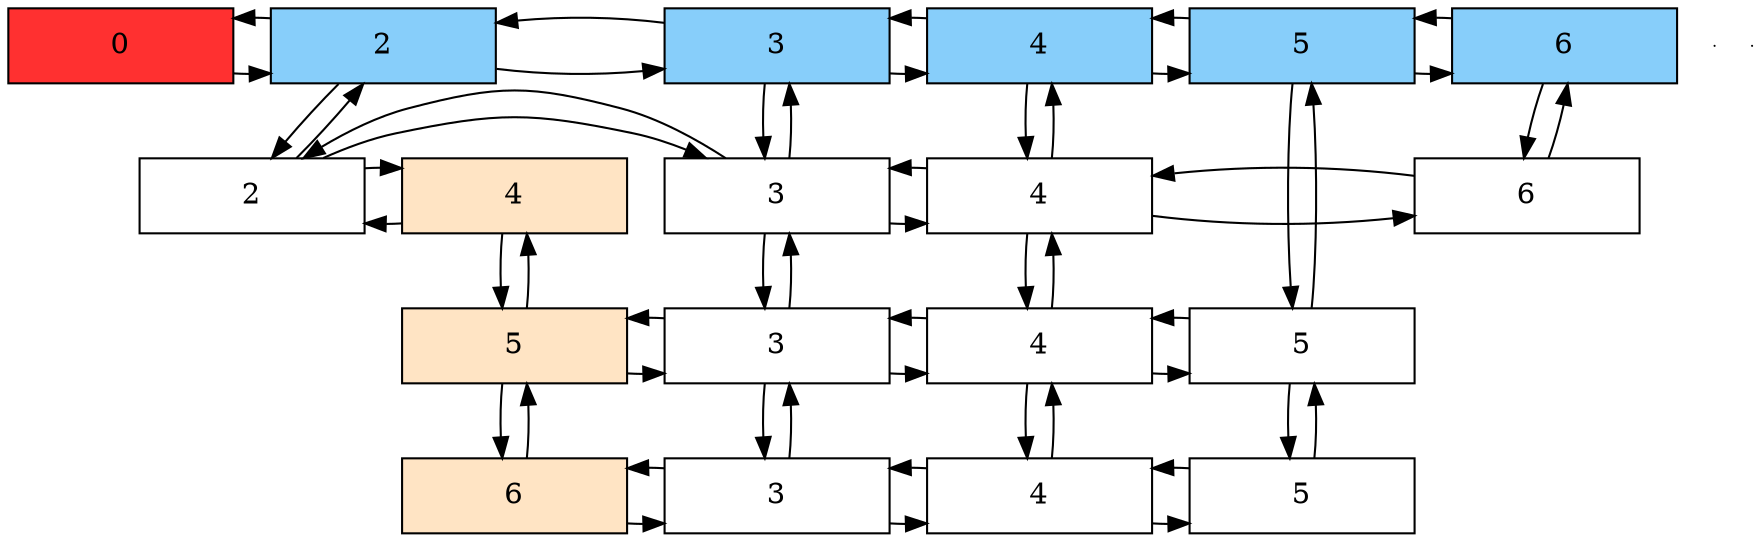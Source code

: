 digraph Sparce_Matrix {
 node [shape=box]
  Mt[ label = "0", width = 1.5, style = filled, fillcolor = firebrick1, group = 1 ];
e0[ shape = point, width = 0 ];
 e1[ shape = point, width = 0 ];
U4[label = "4" pos = "5.3,3.5!" width = 1.5 style = filled, fillcolor = bisque1, group = 1 ];
U4 -> N2_L4
N2_L4 ->U4
U4 -> U5
U5 -> U4
N2_L4[label = "2" width = 1.5, group = 2 ];
{ rank = same; U4;N2_L4; }
N2_L4 -> N3_L4
N3_L4 -> N2_L4
N3_L4 -> N3_L5
N3_L5 -> N3_L4
N3_L4[label = "3" width = 1.5, group = 2 ];
{ rank = same; U4;N3_L4; }
N3_L4 -> N4_L4
N4_L4 -> N3_L4
N4_L4 -> N4_L5
N4_L5 -> N4_L4
N4_L4[label = "4" width = 1.5, group = 2 ];
{ rank = same; U4;N4_L4; }
N4_L4 -> N6_L4
N6_L4 -> N4_L4
N6_L4[label = "6" width = 1.5, group = 2 ];
{ rank = same; U4;N6_L4; }
U5[label = "5" pos = "5.3,3.5!" width = 1.5 style = filled, fillcolor = bisque1, group = 1 ];
U5 -> N3_L5
N3_L5 ->U5
U5 -> U6
U6 -> U5
N3_L5 -> N3_L6
N3_L6 -> N3_L5
N3_L5[label = "3" width = 1.5, group = 2 ];
{ rank = same; U5;N3_L5; }
N3_L5 -> N4_L5
N4_L5 -> N3_L5
N4_L5 -> N4_L6
N4_L6 -> N4_L5
N4_L5[label = "4" width = 1.5, group = 2 ];
{ rank = same; U5;N4_L5; }
N4_L5 -> N5_L5
N5_L5 -> N4_L5
N5_L5 -> N5_L6
N5_L6 -> N5_L5
N5_L5[label = "5" width = 1.5, group = 2 ];
{ rank = same; U5;N5_L5; }
U6[label = "6" pos = "5.3,3.5!" width = 1.5 style = filled, fillcolor = bisque1, group = 1 ];
U6 -> N3_L6
N3_L6 ->U6
N3_L6[label = "3" width = 1.5, group = 2 ];
{ rank = same; U6;N3_L6; }
N3_L6 -> N4_L6
N4_L6 -> N3_L6
N4_L6[label = "4" width = 1.5, group = 2 ];
{ rank = same; U6;N4_L6; }
N4_L6 -> N5_L6
N5_L6 -> N4_L6
N5_L6[label = "5" width = 1.5, group = 2 ];
{ rank = same; U6;N5_L6; }
Mt->A2
A2->Mt
A2[label = "2"   width = 1.5 style = filled, fillcolor = lightskyblue, group = 2 ];
A2 -> N2_L4
N2_L4 -> A2
A2 -> A3
A3 -> A2
A3[label = "3"   width = 1.5 style = filled, fillcolor = lightskyblue, group = 2 ];
A3 -> N3_L4
N3_L4 -> A3
A3 -> A4
A4 -> A3
A4[label = "4"   width = 1.5 style = filled, fillcolor = lightskyblue, group = 2 ];
A4 -> N4_L4
N4_L4 -> A4
A4 -> A5
A5 -> A4
A5[label = "5"   width = 1.5 style = filled, fillcolor = lightskyblue, group = 2 ];
A5 -> N5_L5
N5_L5 -> A5
A5 -> A6
A6 -> A5
A6[label = "6"   width = 1.5 style = filled, fillcolor = lightskyblue, group = 2 ];
A6 -> N6_L4
N6_L4 -> A6
 { rank = same; Mt;A2;A3;A4;A5;A6;}
}